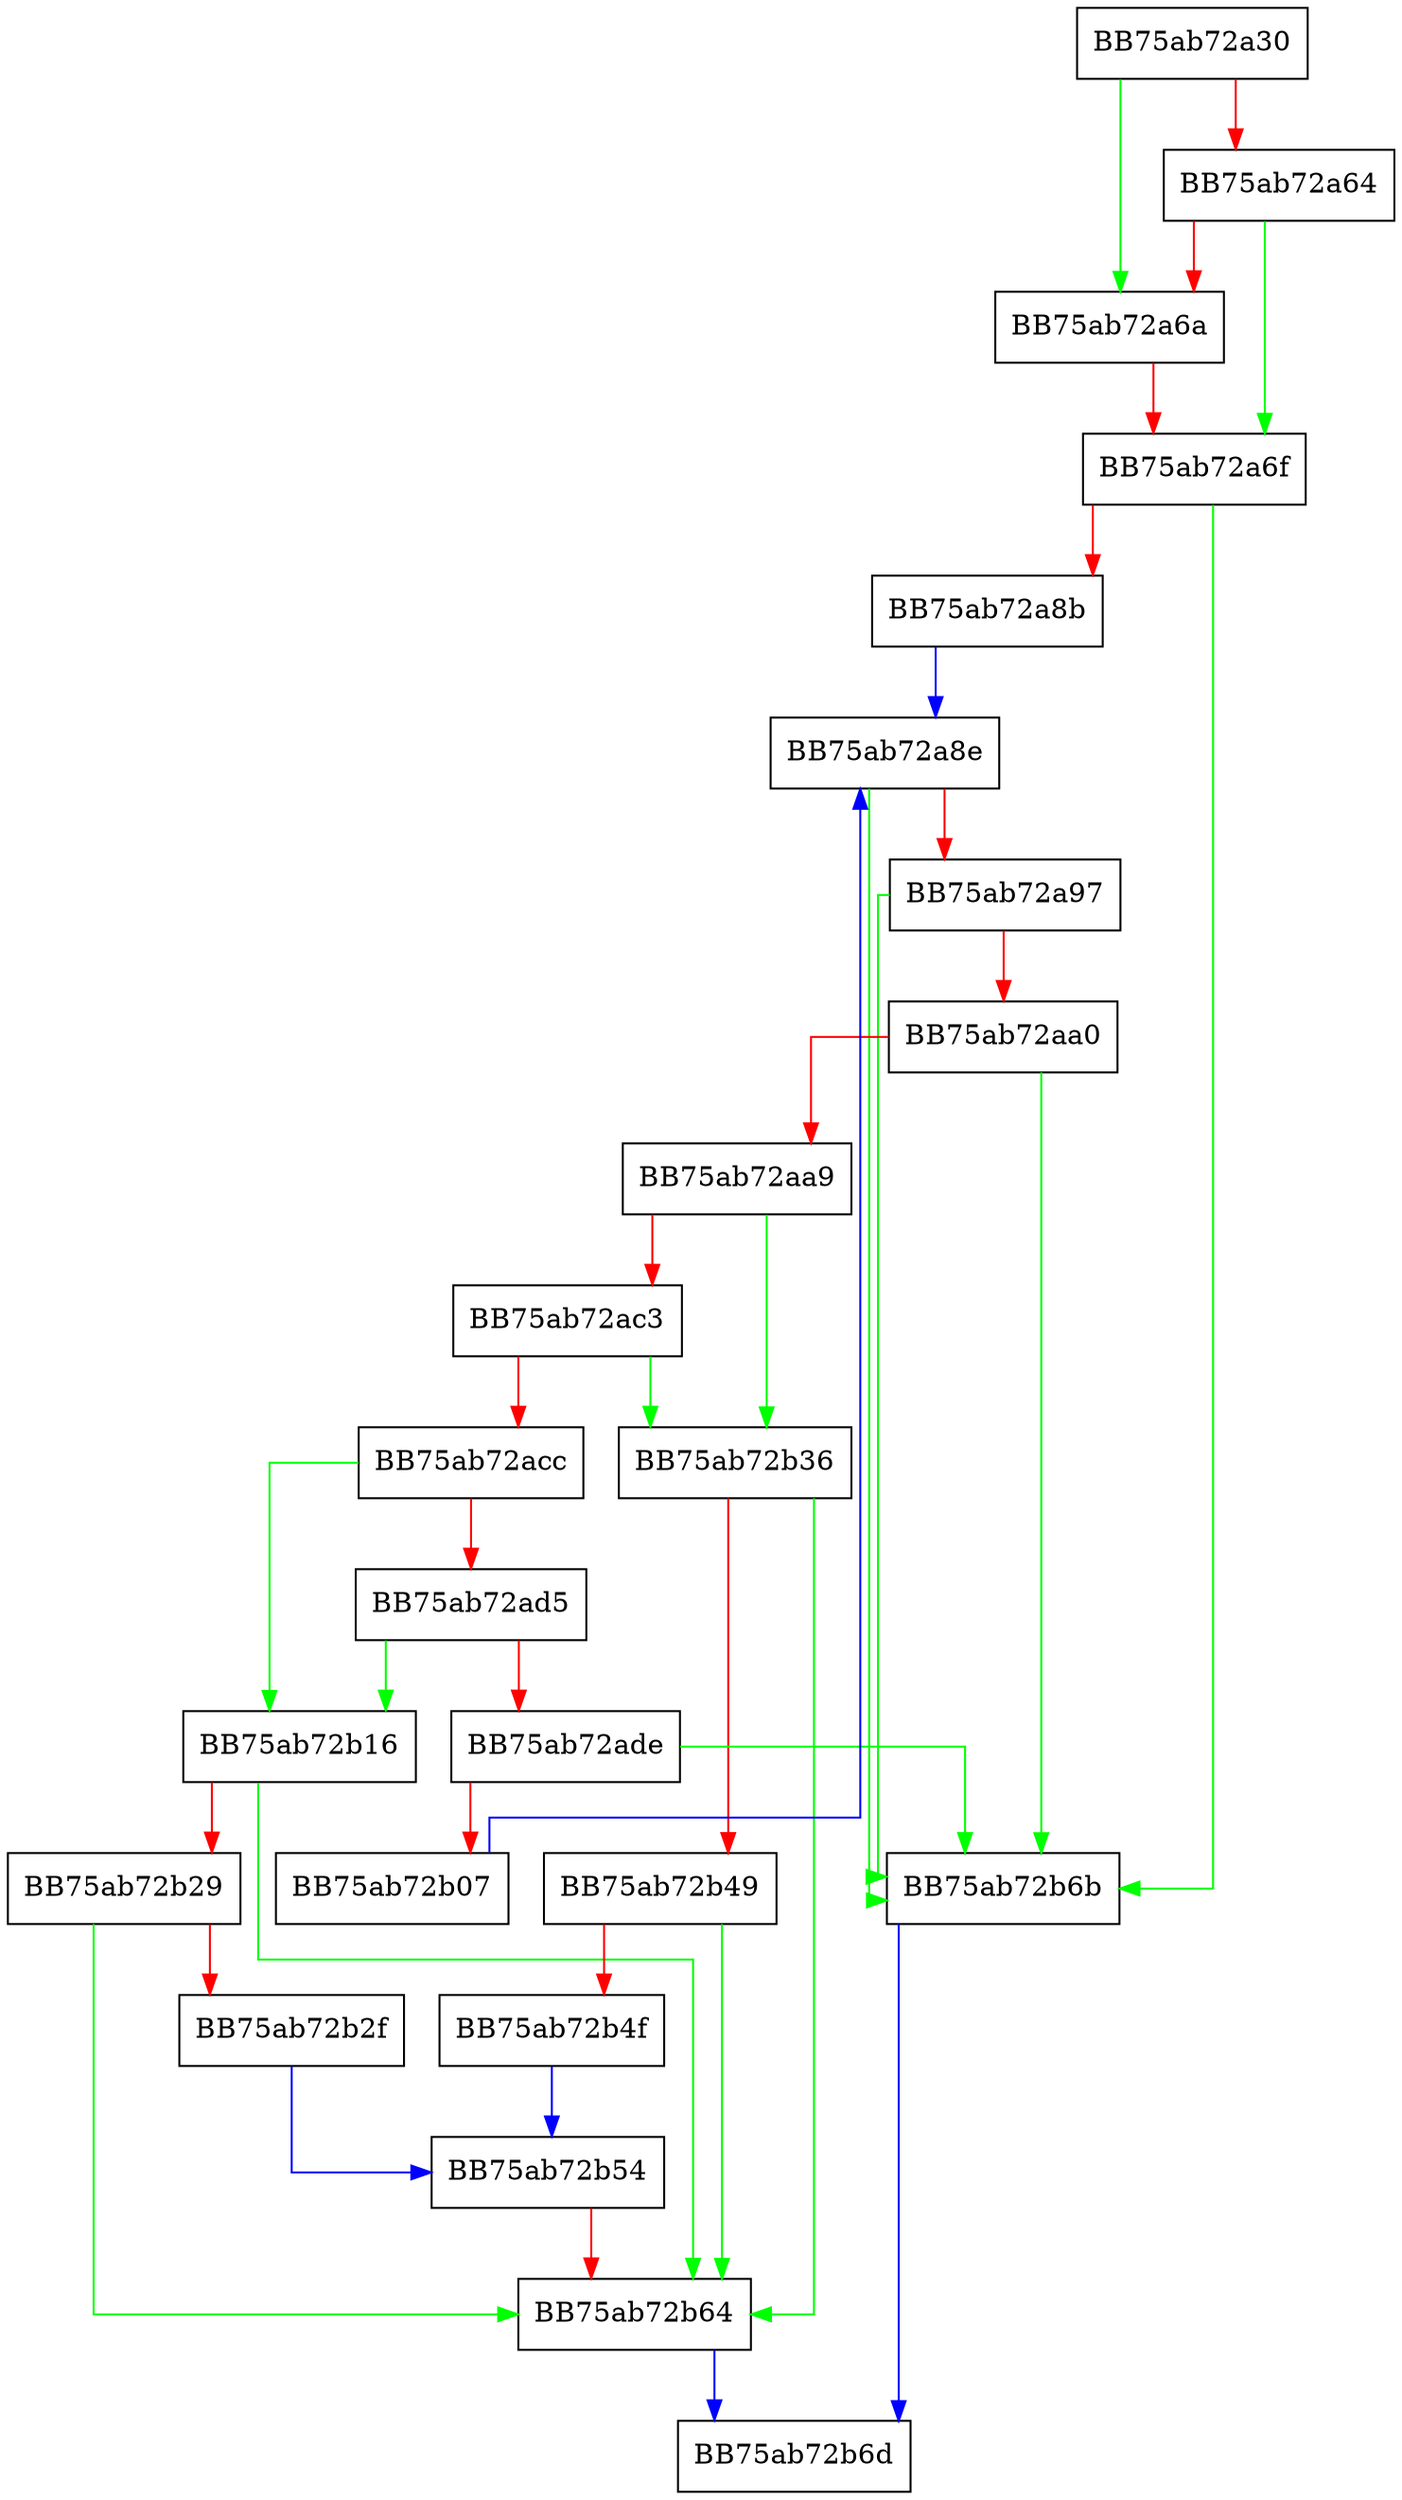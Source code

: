 digraph ParseMultiSzBuffer {
  node [shape="box"];
  graph [splines=ortho];
  BB75ab72a30 -> BB75ab72a6a [color="green"];
  BB75ab72a30 -> BB75ab72a64 [color="red"];
  BB75ab72a64 -> BB75ab72a6f [color="green"];
  BB75ab72a64 -> BB75ab72a6a [color="red"];
  BB75ab72a6a -> BB75ab72a6f [color="red"];
  BB75ab72a6f -> BB75ab72b6b [color="green"];
  BB75ab72a6f -> BB75ab72a8b [color="red"];
  BB75ab72a8b -> BB75ab72a8e [color="blue"];
  BB75ab72a8e -> BB75ab72b6b [color="green"];
  BB75ab72a8e -> BB75ab72a97 [color="red"];
  BB75ab72a97 -> BB75ab72b6b [color="green"];
  BB75ab72a97 -> BB75ab72aa0 [color="red"];
  BB75ab72aa0 -> BB75ab72b6b [color="green"];
  BB75ab72aa0 -> BB75ab72aa9 [color="red"];
  BB75ab72aa9 -> BB75ab72b36 [color="green"];
  BB75ab72aa9 -> BB75ab72ac3 [color="red"];
  BB75ab72ac3 -> BB75ab72b36 [color="green"];
  BB75ab72ac3 -> BB75ab72acc [color="red"];
  BB75ab72acc -> BB75ab72b16 [color="green"];
  BB75ab72acc -> BB75ab72ad5 [color="red"];
  BB75ab72ad5 -> BB75ab72b16 [color="green"];
  BB75ab72ad5 -> BB75ab72ade [color="red"];
  BB75ab72ade -> BB75ab72b6b [color="green"];
  BB75ab72ade -> BB75ab72b07 [color="red"];
  BB75ab72b07 -> BB75ab72a8e [color="blue"];
  BB75ab72b16 -> BB75ab72b64 [color="green"];
  BB75ab72b16 -> BB75ab72b29 [color="red"];
  BB75ab72b29 -> BB75ab72b64 [color="green"];
  BB75ab72b29 -> BB75ab72b2f [color="red"];
  BB75ab72b2f -> BB75ab72b54 [color="blue"];
  BB75ab72b36 -> BB75ab72b64 [color="green"];
  BB75ab72b36 -> BB75ab72b49 [color="red"];
  BB75ab72b49 -> BB75ab72b64 [color="green"];
  BB75ab72b49 -> BB75ab72b4f [color="red"];
  BB75ab72b4f -> BB75ab72b54 [color="blue"];
  BB75ab72b54 -> BB75ab72b64 [color="red"];
  BB75ab72b64 -> BB75ab72b6d [color="blue"];
  BB75ab72b6b -> BB75ab72b6d [color="blue"];
}